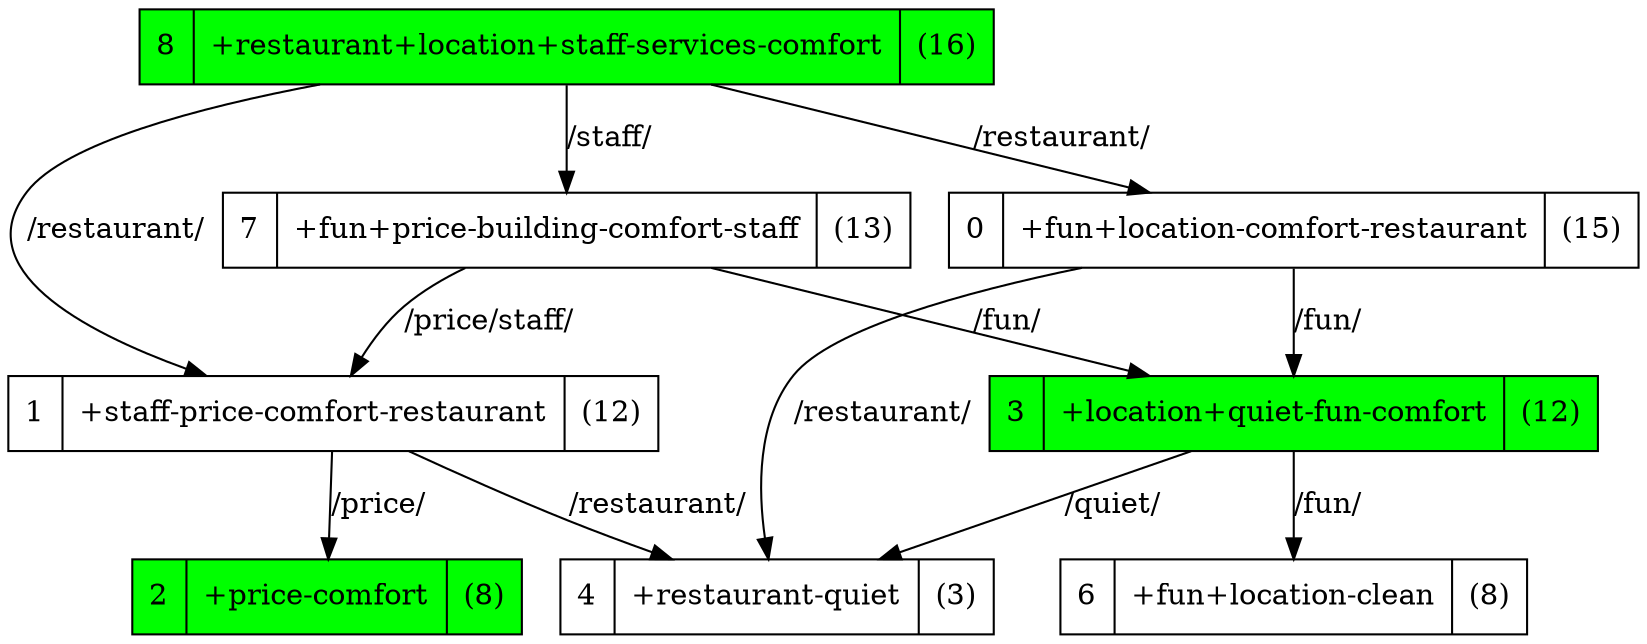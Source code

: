 strict digraph G {
1 [shape=record, label="1 | +staff-price-comfort-restaurant| (12)"];
0 [shape=record, label="0 | +fun+location-comfort-restaurant| (15)"];
3 [shape=record, label="3 | +location+quiet-fun-comfort| (12)", style=filled, fillcolor=green];
2 [shape=record, label="2 | +price-comfort| (8)", style=filled, fillcolor=green];
4 [shape=record, label="4 | +restaurant-quiet| (3)"];
7 [shape=record, label="7 | +fun+price-building-comfort-staff| (13)"];
6 [shape=record, label="6 | +fun+location-clean| (8)"];
8 [shape=record, label="8 | +restaurant+location+staff-services-comfort| (16)", style=filled, fillcolor=green];
1 -> 2  [label="/price/"];
1 -> 4  [label="/restaurant/"];
0 -> 3  [label="/fun/"];
0 -> 4  [label="/restaurant/"];
3 -> 4  [label="/quiet/"];
3 -> 6  [label="/fun/"];
7 -> 1  [label="/price/staff/"];
7 -> 3  [label="/fun/"];
8 -> 1  [label="/restaurant/"];
8 -> 0  [label="/restaurant/"];
8 -> 7  [label="/staff/"];
}
